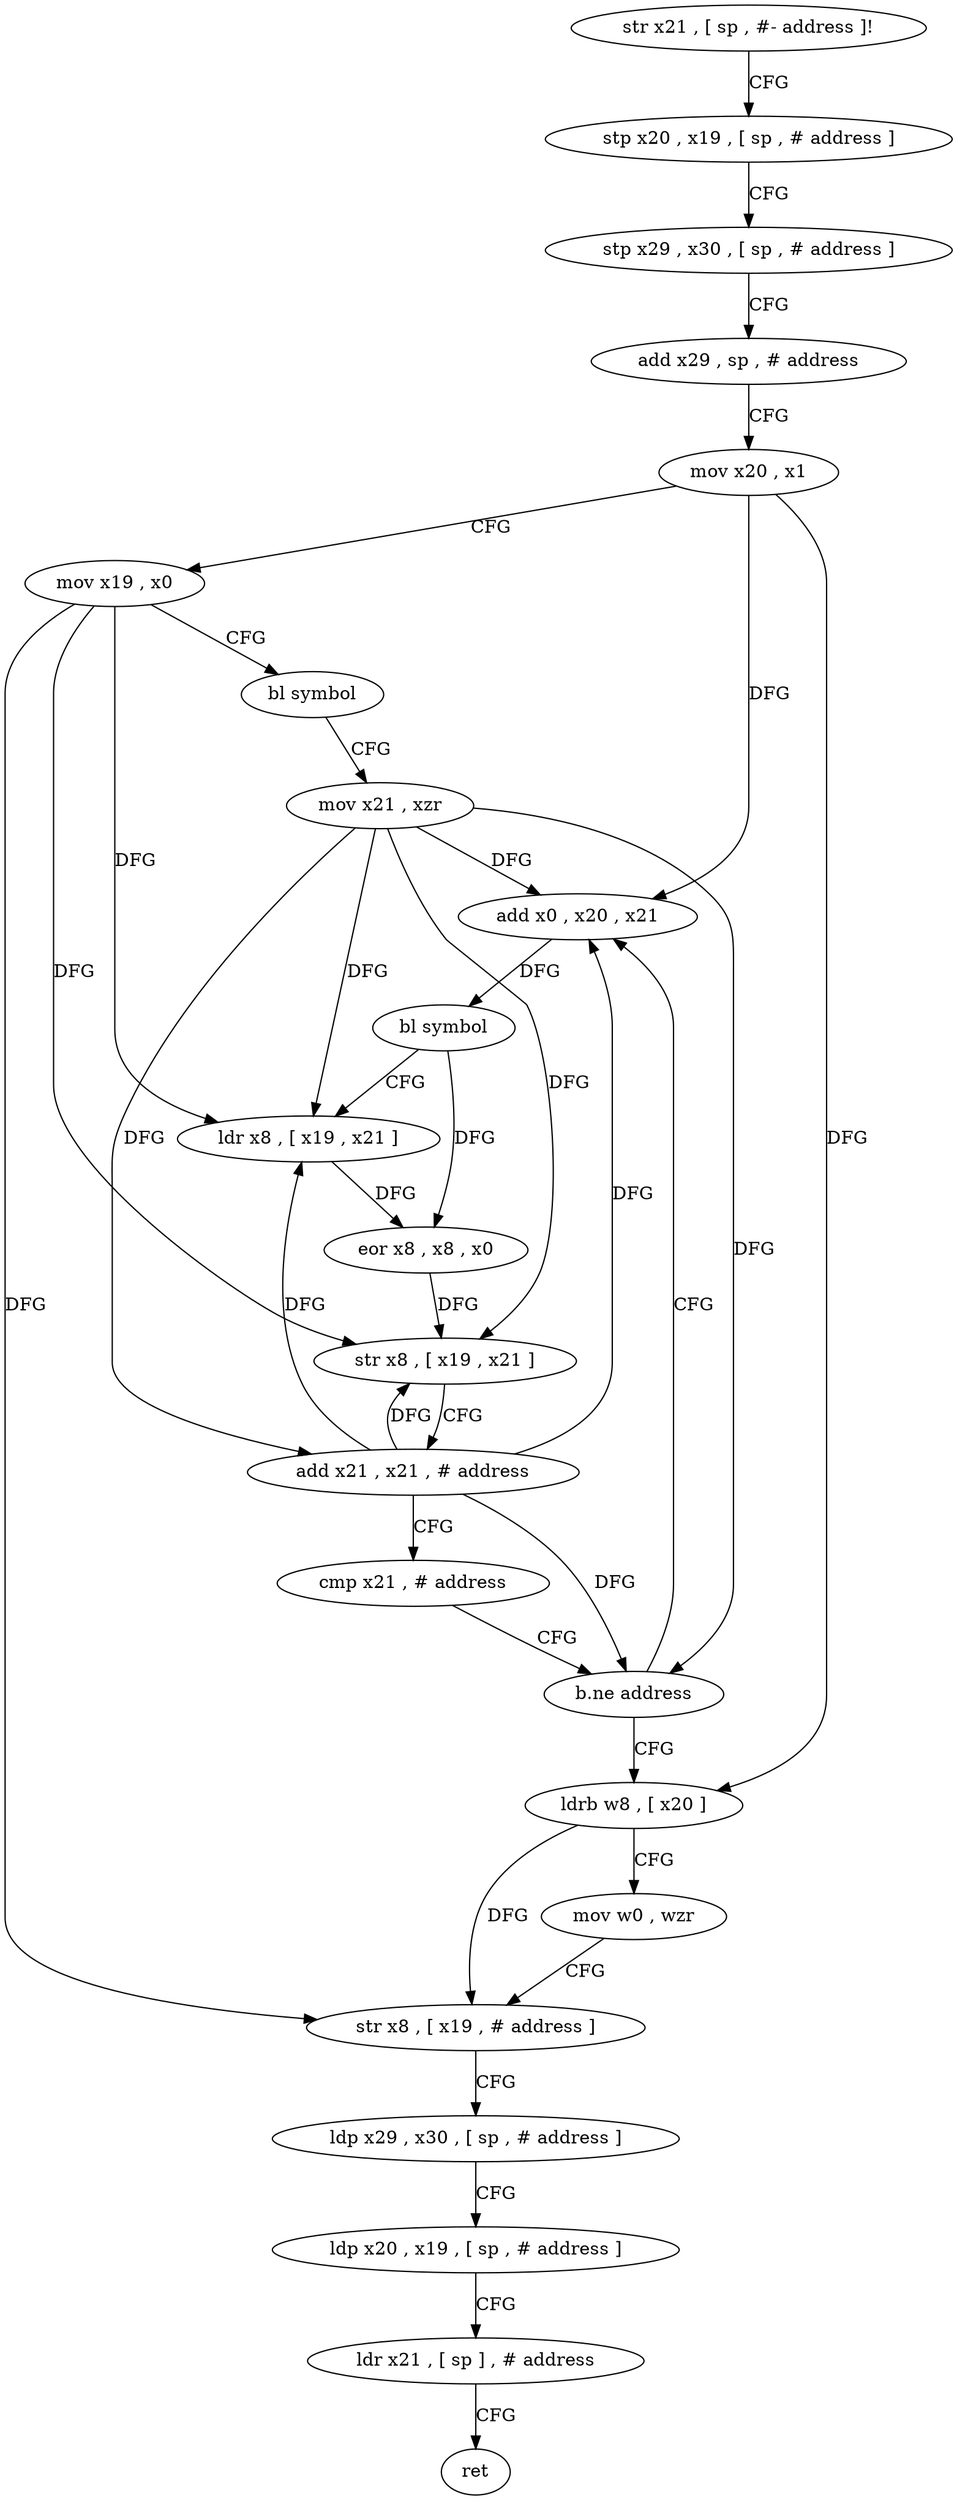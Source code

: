 digraph "func" {
"4207876" [label = "str x21 , [ sp , #- address ]!" ]
"4207880" [label = "stp x20 , x19 , [ sp , # address ]" ]
"4207884" [label = "stp x29 , x30 , [ sp , # address ]" ]
"4207888" [label = "add x29 , sp , # address" ]
"4207892" [label = "mov x20 , x1" ]
"4207896" [label = "mov x19 , x0" ]
"4207900" [label = "bl symbol" ]
"4207904" [label = "mov x21 , xzr" ]
"4207908" [label = "add x0 , x20 , x21" ]
"4207912" [label = "bl symbol" ]
"4207916" [label = "ldr x8 , [ x19 , x21 ]" ]
"4207920" [label = "eor x8 , x8 , x0" ]
"4207924" [label = "str x8 , [ x19 , x21 ]" ]
"4207928" [label = "add x21 , x21 , # address" ]
"4207932" [label = "cmp x21 , # address" ]
"4207936" [label = "b.ne address" ]
"4207940" [label = "ldrb w8 , [ x20 ]" ]
"4207944" [label = "mov w0 , wzr" ]
"4207948" [label = "str x8 , [ x19 , # address ]" ]
"4207952" [label = "ldp x29 , x30 , [ sp , # address ]" ]
"4207956" [label = "ldp x20 , x19 , [ sp , # address ]" ]
"4207960" [label = "ldr x21 , [ sp ] , # address" ]
"4207964" [label = "ret" ]
"4207876" -> "4207880" [ label = "CFG" ]
"4207880" -> "4207884" [ label = "CFG" ]
"4207884" -> "4207888" [ label = "CFG" ]
"4207888" -> "4207892" [ label = "CFG" ]
"4207892" -> "4207896" [ label = "CFG" ]
"4207892" -> "4207908" [ label = "DFG" ]
"4207892" -> "4207940" [ label = "DFG" ]
"4207896" -> "4207900" [ label = "CFG" ]
"4207896" -> "4207916" [ label = "DFG" ]
"4207896" -> "4207924" [ label = "DFG" ]
"4207896" -> "4207948" [ label = "DFG" ]
"4207900" -> "4207904" [ label = "CFG" ]
"4207904" -> "4207908" [ label = "DFG" ]
"4207904" -> "4207916" [ label = "DFG" ]
"4207904" -> "4207924" [ label = "DFG" ]
"4207904" -> "4207928" [ label = "DFG" ]
"4207904" -> "4207936" [ label = "DFG" ]
"4207908" -> "4207912" [ label = "DFG" ]
"4207912" -> "4207916" [ label = "CFG" ]
"4207912" -> "4207920" [ label = "DFG" ]
"4207916" -> "4207920" [ label = "DFG" ]
"4207920" -> "4207924" [ label = "DFG" ]
"4207924" -> "4207928" [ label = "CFG" ]
"4207928" -> "4207932" [ label = "CFG" ]
"4207928" -> "4207908" [ label = "DFG" ]
"4207928" -> "4207916" [ label = "DFG" ]
"4207928" -> "4207924" [ label = "DFG" ]
"4207928" -> "4207936" [ label = "DFG" ]
"4207932" -> "4207936" [ label = "CFG" ]
"4207936" -> "4207908" [ label = "CFG" ]
"4207936" -> "4207940" [ label = "CFG" ]
"4207940" -> "4207944" [ label = "CFG" ]
"4207940" -> "4207948" [ label = "DFG" ]
"4207944" -> "4207948" [ label = "CFG" ]
"4207948" -> "4207952" [ label = "CFG" ]
"4207952" -> "4207956" [ label = "CFG" ]
"4207956" -> "4207960" [ label = "CFG" ]
"4207960" -> "4207964" [ label = "CFG" ]
}

